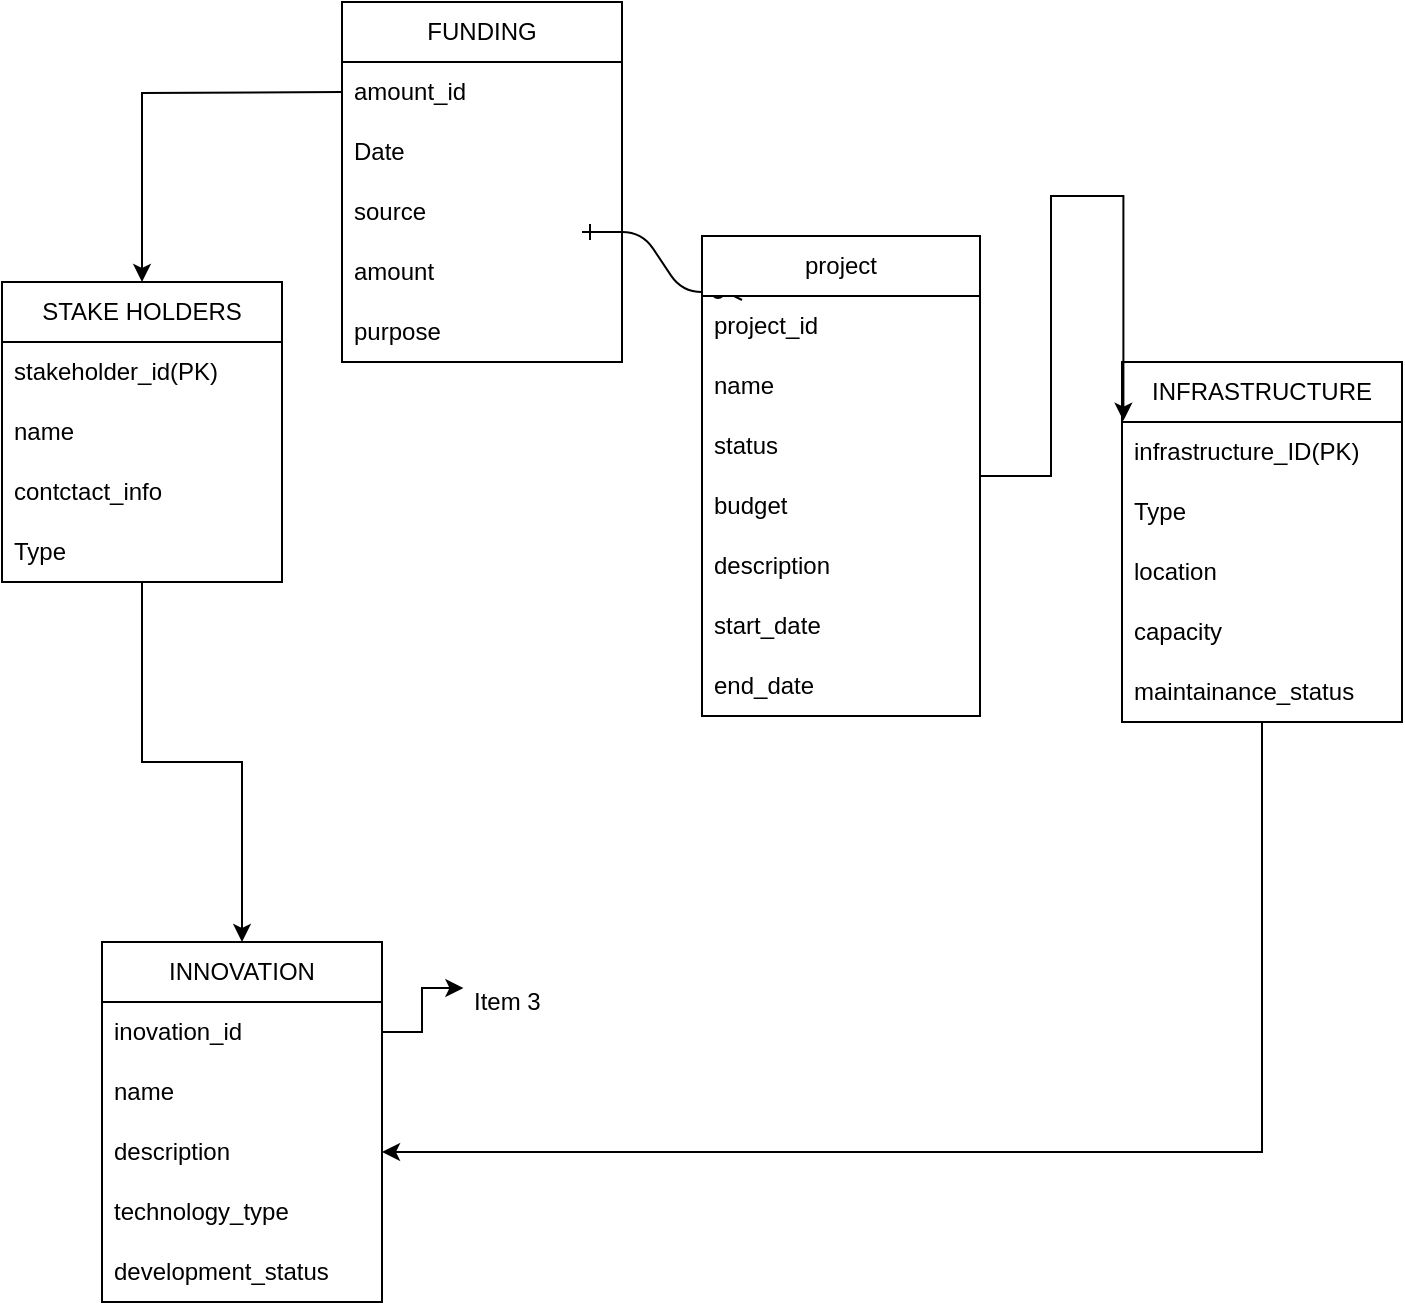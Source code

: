 <mxfile version="24.7.7">
  <diagram id="R2lEEEUBdFMjLlhIrx00" name="Page-1">
    <mxGraphModel dx="794" dy="430" grid="1" gridSize="10" guides="1" tooltips="1" connect="1" arrows="1" fold="1" page="1" pageScale="1" pageWidth="850" pageHeight="1100" math="0" shadow="0" extFonts="Permanent Marker^https://fonts.googleapis.com/css?family=Permanent+Marker">
      <root>
        <mxCell id="0" />
        <mxCell id="1" parent="0" />
        <mxCell id="C-vyLk0tnHw3VtMMgP7b-1" value="" style="edgeStyle=entityRelationEdgeStyle;endArrow=ERzeroToMany;startArrow=ERone;endFill=1;startFill=0;" parent="1" edge="1">
          <mxGeometry width="100" height="100" relative="1" as="geometry">
            <mxPoint x="370" y="165" as="sourcePoint" />
            <mxPoint x="450" y="195" as="targetPoint" />
          </mxGeometry>
        </mxCell>
        <mxCell id="EWnagrbduz2ruXhCIqJz-1" value="INNOVATION" style="swimlane;fontStyle=0;childLayout=stackLayout;horizontal=1;startSize=30;horizontalStack=0;resizeParent=1;resizeParentMax=0;resizeLast=0;collapsible=1;marginBottom=0;whiteSpace=wrap;html=1;" vertex="1" parent="1">
          <mxGeometry x="130" y="520" width="140" height="180" as="geometry" />
        </mxCell>
        <mxCell id="EWnagrbduz2ruXhCIqJz-2" value="inovation_id" style="text;strokeColor=none;fillColor=none;align=left;verticalAlign=middle;spacingLeft=4;spacingRight=4;overflow=hidden;points=[[0,0.5],[1,0.5]];portConstraint=eastwest;rotatable=0;whiteSpace=wrap;html=1;" vertex="1" parent="EWnagrbduz2ruXhCIqJz-1">
          <mxGeometry y="30" width="140" height="30" as="geometry" />
        </mxCell>
        <mxCell id="EWnagrbduz2ruXhCIqJz-3" value="name" style="text;strokeColor=none;fillColor=none;align=left;verticalAlign=middle;spacingLeft=4;spacingRight=4;overflow=hidden;points=[[0,0.5],[1,0.5]];portConstraint=eastwest;rotatable=0;whiteSpace=wrap;html=1;" vertex="1" parent="EWnagrbduz2ruXhCIqJz-1">
          <mxGeometry y="60" width="140" height="30" as="geometry" />
        </mxCell>
        <mxCell id="EWnagrbduz2ruXhCIqJz-4" value="description" style="text;strokeColor=none;fillColor=none;align=left;verticalAlign=middle;spacingLeft=4;spacingRight=4;overflow=hidden;points=[[0,0.5],[1,0.5]];portConstraint=eastwest;rotatable=0;whiteSpace=wrap;html=1;" vertex="1" parent="EWnagrbduz2ruXhCIqJz-1">
          <mxGeometry y="90" width="140" height="30" as="geometry" />
        </mxCell>
        <mxCell id="EWnagrbduz2ruXhCIqJz-58" value="technology_type" style="text;strokeColor=none;fillColor=none;align=left;verticalAlign=middle;spacingLeft=4;spacingRight=4;overflow=hidden;points=[[0,0.5],[1,0.5]];portConstraint=eastwest;rotatable=0;whiteSpace=wrap;html=1;" vertex="1" parent="EWnagrbduz2ruXhCIqJz-1">
          <mxGeometry y="120" width="140" height="30" as="geometry" />
        </mxCell>
        <mxCell id="EWnagrbduz2ruXhCIqJz-56" value="development_status" style="text;strokeColor=none;fillColor=none;align=left;verticalAlign=middle;spacingLeft=4;spacingRight=4;overflow=hidden;points=[[0,0.5],[1,0.5]];portConstraint=eastwest;rotatable=0;whiteSpace=wrap;html=1;" vertex="1" parent="EWnagrbduz2ruXhCIqJz-1">
          <mxGeometry y="150" width="140" height="30" as="geometry" />
        </mxCell>
        <mxCell id="EWnagrbduz2ruXhCIqJz-40" style="edgeStyle=orthogonalEdgeStyle;rounded=0;orthogonalLoop=1;jettySize=auto;html=1;" edge="1" parent="1" source="EWnagrbduz2ruXhCIqJz-13" target="EWnagrbduz2ruXhCIqJz-1">
          <mxGeometry relative="1" as="geometry" />
        </mxCell>
        <mxCell id="EWnagrbduz2ruXhCIqJz-13" value="STAKE HOLDERS" style="swimlane;fontStyle=0;childLayout=stackLayout;horizontal=1;startSize=30;horizontalStack=0;resizeParent=1;resizeParentMax=0;resizeLast=0;collapsible=1;marginBottom=0;whiteSpace=wrap;html=1;" vertex="1" parent="1">
          <mxGeometry x="80" y="190" width="140" height="150" as="geometry" />
        </mxCell>
        <mxCell id="EWnagrbduz2ruXhCIqJz-51" value="stakeholder_id(PK)" style="text;strokeColor=none;fillColor=none;align=left;verticalAlign=middle;spacingLeft=4;spacingRight=4;overflow=hidden;points=[[0,0.5],[1,0.5]];portConstraint=eastwest;rotatable=0;whiteSpace=wrap;html=1;" vertex="1" parent="EWnagrbduz2ruXhCIqJz-13">
          <mxGeometry y="30" width="140" height="30" as="geometry" />
        </mxCell>
        <mxCell id="EWnagrbduz2ruXhCIqJz-55" value="name" style="text;strokeColor=none;fillColor=none;align=left;verticalAlign=middle;spacingLeft=4;spacingRight=4;overflow=hidden;points=[[0,0.5],[1,0.5]];portConstraint=eastwest;rotatable=0;whiteSpace=wrap;html=1;" vertex="1" parent="EWnagrbduz2ruXhCIqJz-13">
          <mxGeometry y="60" width="140" height="30" as="geometry" />
        </mxCell>
        <mxCell id="EWnagrbduz2ruXhCIqJz-54" value="contctact_info" style="text;strokeColor=none;fillColor=none;align=left;verticalAlign=middle;spacingLeft=4;spacingRight=4;overflow=hidden;points=[[0,0.5],[1,0.5]];portConstraint=eastwest;rotatable=0;whiteSpace=wrap;html=1;" vertex="1" parent="EWnagrbduz2ruXhCIqJz-13">
          <mxGeometry y="90" width="140" height="30" as="geometry" />
        </mxCell>
        <mxCell id="EWnagrbduz2ruXhCIqJz-53" value="Type" style="text;strokeColor=none;fillColor=none;align=left;verticalAlign=middle;spacingLeft=4;spacingRight=4;overflow=hidden;points=[[0,0.5],[1,0.5]];portConstraint=eastwest;rotatable=0;whiteSpace=wrap;html=1;" vertex="1" parent="EWnagrbduz2ruXhCIqJz-13">
          <mxGeometry y="120" width="140" height="30" as="geometry" />
        </mxCell>
        <mxCell id="EWnagrbduz2ruXhCIqJz-17" value="project" style="swimlane;fontStyle=0;childLayout=stackLayout;horizontal=1;startSize=30;horizontalStack=0;resizeParent=1;resizeParentMax=0;resizeLast=0;collapsible=1;marginBottom=0;whiteSpace=wrap;html=1;" vertex="1" parent="1">
          <mxGeometry x="430" y="167" width="139" height="240" as="geometry">
            <mxRectangle x="430" y="170" width="80" height="30" as="alternateBounds" />
          </mxGeometry>
        </mxCell>
        <mxCell id="EWnagrbduz2ruXhCIqJz-46" value="project_id" style="text;strokeColor=none;fillColor=none;align=left;verticalAlign=middle;spacingLeft=4;spacingRight=4;overflow=hidden;points=[[0,0.5],[1,0.5]];portConstraint=eastwest;rotatable=0;whiteSpace=wrap;html=1;" vertex="1" parent="EWnagrbduz2ruXhCIqJz-17">
          <mxGeometry y="30" width="139" height="30" as="geometry" />
        </mxCell>
        <mxCell id="EWnagrbduz2ruXhCIqJz-45" value="name" style="text;strokeColor=none;fillColor=none;align=left;verticalAlign=middle;spacingLeft=4;spacingRight=4;overflow=hidden;points=[[0,0.5],[1,0.5]];portConstraint=eastwest;rotatable=0;whiteSpace=wrap;html=1;" vertex="1" parent="EWnagrbduz2ruXhCIqJz-17">
          <mxGeometry y="60" width="139" height="30" as="geometry" />
        </mxCell>
        <mxCell id="EWnagrbduz2ruXhCIqJz-49" value="status" style="text;strokeColor=none;fillColor=none;align=left;verticalAlign=middle;spacingLeft=4;spacingRight=4;overflow=hidden;points=[[0,0.5],[1,0.5]];portConstraint=eastwest;rotatable=0;whiteSpace=wrap;html=1;" vertex="1" parent="EWnagrbduz2ruXhCIqJz-17">
          <mxGeometry y="90" width="139" height="30" as="geometry" />
        </mxCell>
        <mxCell id="EWnagrbduz2ruXhCIqJz-48" value="budget" style="text;strokeColor=none;fillColor=none;align=left;verticalAlign=middle;spacingLeft=4;spacingRight=4;overflow=hidden;points=[[0,0.5],[1,0.5]];portConstraint=eastwest;rotatable=0;whiteSpace=wrap;html=1;" vertex="1" parent="EWnagrbduz2ruXhCIqJz-17">
          <mxGeometry y="120" width="139" height="30" as="geometry" />
        </mxCell>
        <mxCell id="EWnagrbduz2ruXhCIqJz-18" value="description" style="text;strokeColor=none;fillColor=none;align=left;verticalAlign=middle;spacingLeft=4;spacingRight=4;overflow=hidden;points=[[0,0.5],[1,0.5]];portConstraint=eastwest;rotatable=0;whiteSpace=wrap;html=1;" vertex="1" parent="EWnagrbduz2ruXhCIqJz-17">
          <mxGeometry y="150" width="139" height="30" as="geometry" />
        </mxCell>
        <mxCell id="EWnagrbduz2ruXhCIqJz-19" value="start_date" style="text;strokeColor=none;fillColor=none;align=left;verticalAlign=middle;spacingLeft=4;spacingRight=4;overflow=hidden;points=[[0,0.5],[1,0.5]];portConstraint=eastwest;rotatable=0;whiteSpace=wrap;html=1;" vertex="1" parent="EWnagrbduz2ruXhCIqJz-17">
          <mxGeometry y="180" width="139" height="30" as="geometry" />
        </mxCell>
        <mxCell id="EWnagrbduz2ruXhCIqJz-47" value="end_date" style="text;strokeColor=none;fillColor=none;align=left;verticalAlign=middle;spacingLeft=4;spacingRight=4;overflow=hidden;points=[[0,0.5],[1,0.5]];portConstraint=eastwest;rotatable=0;whiteSpace=wrap;html=1;" vertex="1" parent="EWnagrbduz2ruXhCIqJz-17">
          <mxGeometry y="210" width="139" height="30" as="geometry" />
        </mxCell>
        <mxCell id="EWnagrbduz2ruXhCIqJz-21" value="FUNDING" style="swimlane;fontStyle=0;childLayout=stackLayout;horizontal=1;startSize=30;horizontalStack=0;resizeParent=1;resizeParentMax=0;resizeLast=0;collapsible=1;marginBottom=0;whiteSpace=wrap;html=1;" vertex="1" parent="1">
          <mxGeometry x="250" y="50" width="140" height="180" as="geometry" />
        </mxCell>
        <mxCell id="EWnagrbduz2ruXhCIqJz-24" value="amount_id" style="text;strokeColor=none;fillColor=none;align=left;verticalAlign=middle;spacingLeft=4;spacingRight=4;overflow=hidden;points=[[0,0.5],[1,0.5]];portConstraint=eastwest;rotatable=0;whiteSpace=wrap;html=1;" vertex="1" parent="EWnagrbduz2ruXhCIqJz-21">
          <mxGeometry y="30" width="140" height="30" as="geometry" />
        </mxCell>
        <mxCell id="EWnagrbduz2ruXhCIqJz-60" value="Date" style="text;strokeColor=none;fillColor=none;align=left;verticalAlign=middle;spacingLeft=4;spacingRight=4;overflow=hidden;points=[[0,0.5],[1,0.5]];portConstraint=eastwest;rotatable=0;whiteSpace=wrap;html=1;" vertex="1" parent="EWnagrbduz2ruXhCIqJz-21">
          <mxGeometry y="60" width="140" height="30" as="geometry" />
        </mxCell>
        <mxCell id="EWnagrbduz2ruXhCIqJz-59" value="source" style="text;strokeColor=none;fillColor=none;align=left;verticalAlign=middle;spacingLeft=4;spacingRight=4;overflow=hidden;points=[[0,0.5],[1,0.5]];portConstraint=eastwest;rotatable=0;whiteSpace=wrap;html=1;" vertex="1" parent="EWnagrbduz2ruXhCIqJz-21">
          <mxGeometry y="90" width="140" height="30" as="geometry" />
        </mxCell>
        <mxCell id="EWnagrbduz2ruXhCIqJz-62" value="amount" style="text;strokeColor=none;fillColor=none;align=left;verticalAlign=middle;spacingLeft=4;spacingRight=4;overflow=hidden;points=[[0,0.5],[1,0.5]];portConstraint=eastwest;rotatable=0;whiteSpace=wrap;html=1;" vertex="1" parent="EWnagrbduz2ruXhCIqJz-21">
          <mxGeometry y="120" width="140" height="30" as="geometry" />
        </mxCell>
        <mxCell id="EWnagrbduz2ruXhCIqJz-61" value="purpose" style="text;strokeColor=none;fillColor=none;align=left;verticalAlign=middle;spacingLeft=4;spacingRight=4;overflow=hidden;points=[[0,0.5],[1,0.5]];portConstraint=eastwest;rotatable=0;whiteSpace=wrap;html=1;" vertex="1" parent="EWnagrbduz2ruXhCIqJz-21">
          <mxGeometry y="150" width="140" height="30" as="geometry" />
        </mxCell>
        <mxCell id="EWnagrbduz2ruXhCIqJz-43" style="edgeStyle=orthogonalEdgeStyle;rounded=0;orthogonalLoop=1;jettySize=auto;html=1;" edge="1" parent="1" source="EWnagrbduz2ruXhCIqJz-29" target="EWnagrbduz2ruXhCIqJz-4">
          <mxGeometry relative="1" as="geometry" />
        </mxCell>
        <mxCell id="EWnagrbduz2ruXhCIqJz-29" value="INFRASTRUCTURE" style="swimlane;fontStyle=0;childLayout=stackLayout;horizontal=1;startSize=30;horizontalStack=0;resizeParent=1;resizeParentMax=0;resizeLast=0;collapsible=1;marginBottom=0;whiteSpace=wrap;html=1;" vertex="1" parent="1">
          <mxGeometry x="640" y="230" width="140" height="180" as="geometry" />
        </mxCell>
        <mxCell id="EWnagrbduz2ruXhCIqJz-30" value="infrastructure_ID(PK)" style="text;strokeColor=none;fillColor=none;align=left;verticalAlign=middle;spacingLeft=4;spacingRight=4;overflow=hidden;points=[[0,0.5],[1,0.5]];portConstraint=eastwest;rotatable=0;whiteSpace=wrap;html=1;" vertex="1" parent="EWnagrbduz2ruXhCIqJz-29">
          <mxGeometry y="30" width="140" height="30" as="geometry" />
        </mxCell>
        <mxCell id="EWnagrbduz2ruXhCIqJz-31" value="Type" style="text;strokeColor=none;fillColor=none;align=left;verticalAlign=middle;spacingLeft=4;spacingRight=4;overflow=hidden;points=[[0,0.5],[1,0.5]];portConstraint=eastwest;rotatable=0;whiteSpace=wrap;html=1;" vertex="1" parent="EWnagrbduz2ruXhCIqJz-29">
          <mxGeometry y="60" width="140" height="30" as="geometry" />
        </mxCell>
        <mxCell id="EWnagrbduz2ruXhCIqJz-32" value="location" style="text;strokeColor=none;fillColor=none;align=left;verticalAlign=middle;spacingLeft=4;spacingRight=4;overflow=hidden;points=[[0,0.5],[1,0.5]];portConstraint=eastwest;rotatable=0;whiteSpace=wrap;html=1;" vertex="1" parent="EWnagrbduz2ruXhCIqJz-29">
          <mxGeometry y="90" width="140" height="30" as="geometry" />
        </mxCell>
        <mxCell id="EWnagrbduz2ruXhCIqJz-63" value="capacity" style="text;strokeColor=none;fillColor=none;align=left;verticalAlign=middle;spacingLeft=4;spacingRight=4;overflow=hidden;points=[[0,0.5],[1,0.5]];portConstraint=eastwest;rotatable=0;whiteSpace=wrap;html=1;" vertex="1" parent="EWnagrbduz2ruXhCIqJz-29">
          <mxGeometry y="120" width="140" height="30" as="geometry" />
        </mxCell>
        <mxCell id="EWnagrbduz2ruXhCIqJz-64" value="maintainance_status" style="text;strokeColor=none;fillColor=none;align=left;verticalAlign=middle;spacingLeft=4;spacingRight=4;overflow=hidden;points=[[0,0.5],[1,0.5]];portConstraint=eastwest;rotatable=0;whiteSpace=wrap;html=1;" vertex="1" parent="EWnagrbduz2ruXhCIqJz-29">
          <mxGeometry y="150" width="140" height="30" as="geometry" />
        </mxCell>
        <mxCell id="EWnagrbduz2ruXhCIqJz-38" style="edgeStyle=orthogonalEdgeStyle;rounded=0;orthogonalLoop=1;jettySize=auto;html=1;entryX=0.005;entryY=-0.022;entryDx=0;entryDy=0;entryPerimeter=0;" edge="1" parent="1" source="EWnagrbduz2ruXhCIqJz-17" target="EWnagrbduz2ruXhCIqJz-30">
          <mxGeometry relative="1" as="geometry" />
        </mxCell>
        <mxCell id="EWnagrbduz2ruXhCIqJz-39" style="edgeStyle=orthogonalEdgeStyle;rounded=0;orthogonalLoop=1;jettySize=auto;html=1;" edge="1" parent="1" target="EWnagrbduz2ruXhCIqJz-13">
          <mxGeometry relative="1" as="geometry">
            <mxPoint x="250" y="95" as="sourcePoint" />
          </mxGeometry>
        </mxCell>
        <mxCell id="EWnagrbduz2ruXhCIqJz-41" style="edgeStyle=orthogonalEdgeStyle;rounded=0;orthogonalLoop=1;jettySize=auto;html=1;entryX=0.005;entryY=0.267;entryDx=0;entryDy=0;entryPerimeter=0;" edge="1" parent="1" source="EWnagrbduz2ruXhCIqJz-2" target="EWnagrbduz2ruXhCIqJz-20">
          <mxGeometry relative="1" as="geometry">
            <mxPoint x="420" y="230" as="targetPoint" />
          </mxGeometry>
        </mxCell>
        <mxCell id="EWnagrbduz2ruXhCIqJz-44" style="edgeStyle=orthogonalEdgeStyle;rounded=0;orthogonalLoop=1;jettySize=auto;html=1;entryX=0;entryY=0.5;entryDx=0;entryDy=0;" edge="1" parent="1" source="EWnagrbduz2ruXhCIqJz-15" target="EWnagrbduz2ruXhCIqJz-18">
          <mxGeometry relative="1" as="geometry" />
        </mxCell>
        <mxCell id="EWnagrbduz2ruXhCIqJz-20" value="Item 3" style="text;strokeColor=none;fillColor=none;align=left;verticalAlign=middle;spacingLeft=4;spacingRight=4;overflow=hidden;points=[[0,0.5],[1,0.5]];portConstraint=eastwest;rotatable=0;whiteSpace=wrap;html=1;" vertex="1" parent="1">
          <mxGeometry x="310" y="535" width="140" height="30" as="geometry" />
        </mxCell>
      </root>
    </mxGraphModel>
  </diagram>
</mxfile>
